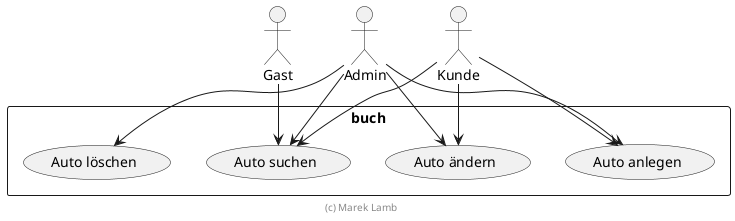 @startuml Use Cases

actor Gast
actor Admin
actor Kunde

rectangle buch {
    Gast --> (Auto suchen)
    Admin --> (Auto suchen)
    Admin --> (Auto anlegen)
    Admin --> (Auto ändern)
    Admin --> (Auto löschen)
    Kunde --> (Auto suchen)
    Kunde --> (Auto anlegen)
    Kunde --> (Auto ändern)
}

footer (c) Marek Lamb

@enduml